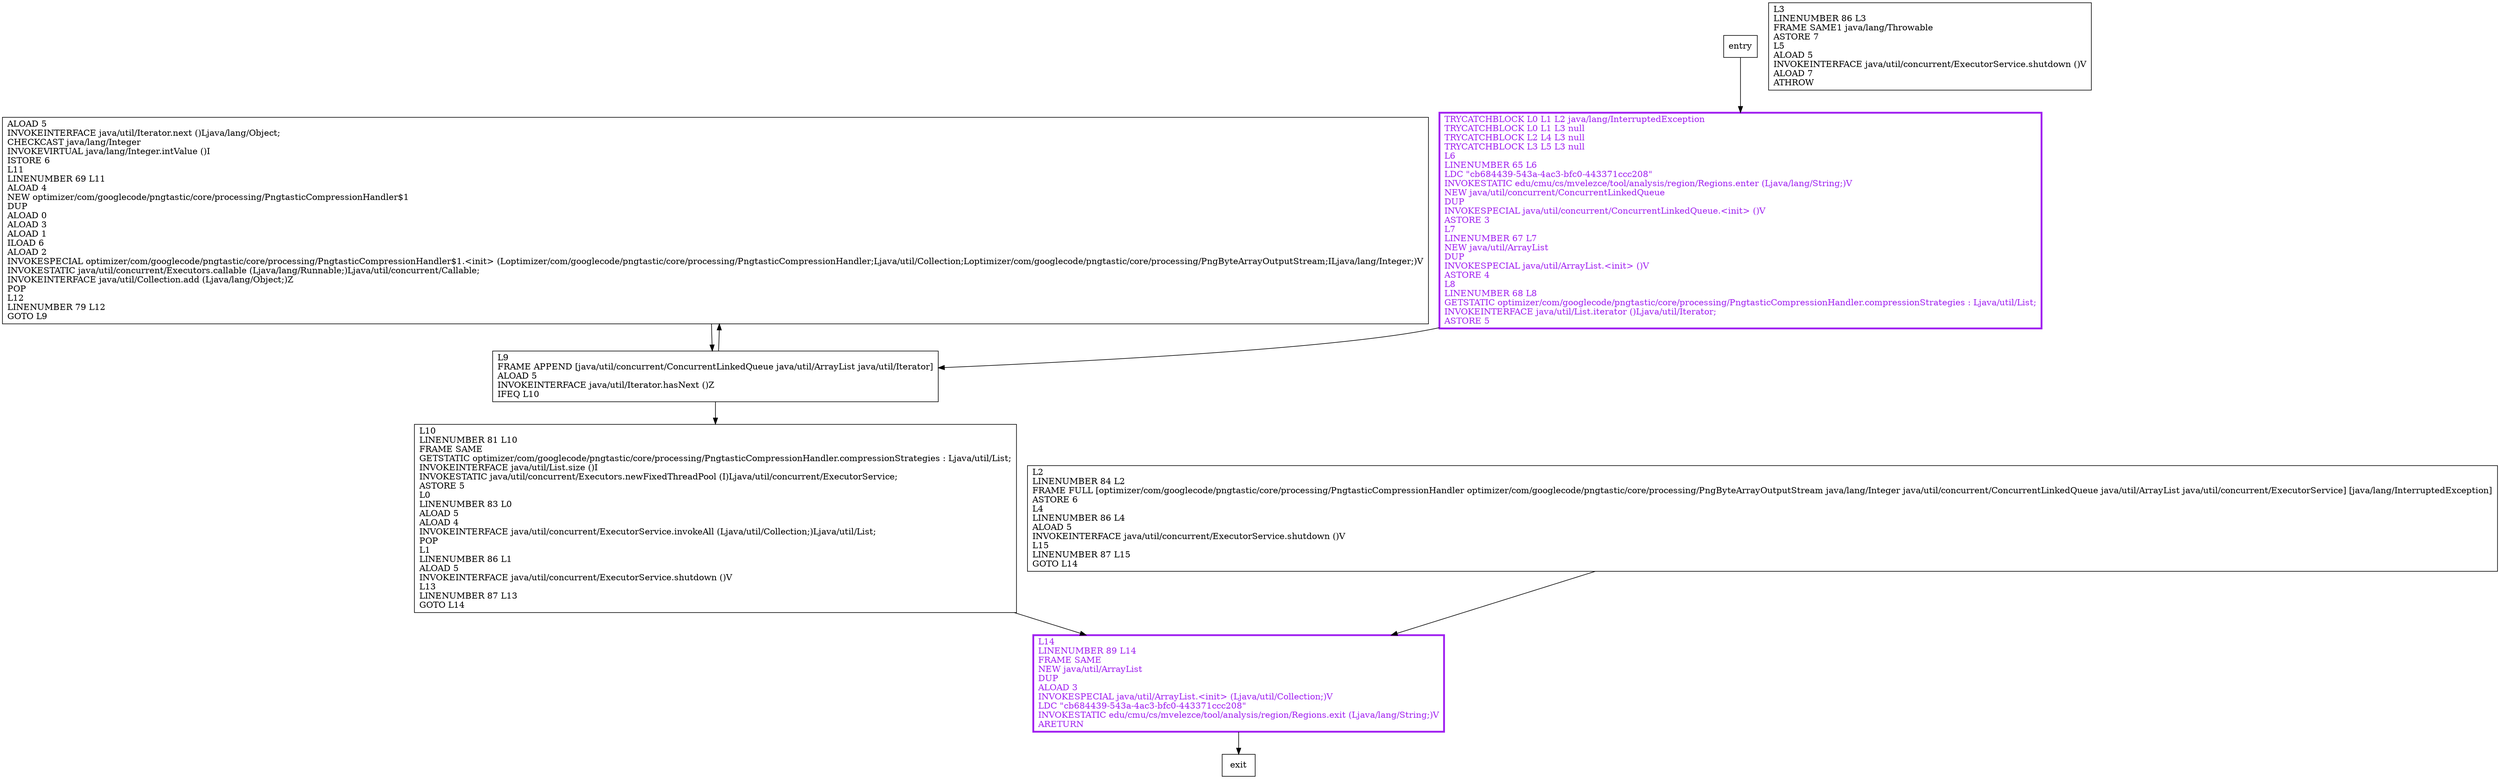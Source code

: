 digraph deflateImageDataConcurrently {
node [shape=record];
2003081809 [label="ALOAD 5\lINVOKEINTERFACE java/util/Iterator.next ()Ljava/lang/Object;\lCHECKCAST java/lang/Integer\lINVOKEVIRTUAL java/lang/Integer.intValue ()I\lISTORE 6\lL11\lLINENUMBER 69 L11\lALOAD 4\lNEW optimizer/com/googlecode/pngtastic/core/processing/PngtasticCompressionHandler$1\lDUP\lALOAD 0\lALOAD 3\lALOAD 1\lILOAD 6\lALOAD 2\lINVOKESPECIAL optimizer/com/googlecode/pngtastic/core/processing/PngtasticCompressionHandler$1.\<init\> (Loptimizer/com/googlecode/pngtastic/core/processing/PngtasticCompressionHandler;Ljava/util/Collection;Loptimizer/com/googlecode/pngtastic/core/processing/PngByteArrayOutputStream;ILjava/lang/Integer;)V\lINVOKESTATIC java/util/concurrent/Executors.callable (Ljava/lang/Runnable;)Ljava/util/concurrent/Callable;\lINVOKEINTERFACE java/util/Collection.add (Ljava/lang/Object;)Z\lPOP\lL12\lLINENUMBER 79 L12\lGOTO L9\l"];
1090641798 [label="L2\lLINENUMBER 84 L2\lFRAME FULL [optimizer/com/googlecode/pngtastic/core/processing/PngtasticCompressionHandler optimizer/com/googlecode/pngtastic/core/processing/PngByteArrayOutputStream java/lang/Integer java/util/concurrent/ConcurrentLinkedQueue java/util/ArrayList java/util/concurrent/ExecutorService] [java/lang/InterruptedException]\lASTORE 6\lL4\lLINENUMBER 86 L4\lALOAD 5\lINVOKEINTERFACE java/util/concurrent/ExecutorService.shutdown ()V\lL15\lLINENUMBER 87 L15\lGOTO L14\l"];
596298923 [label="L14\lLINENUMBER 89 L14\lFRAME SAME\lNEW java/util/ArrayList\lDUP\lALOAD 3\lINVOKESPECIAL java/util/ArrayList.\<init\> (Ljava/util/Collection;)V\lLDC \"cb684439-543a-4ac3-bfc0-443371ccc208\"\lINVOKESTATIC edu/cmu/cs/mvelezce/tool/analysis/region/Regions.exit (Ljava/lang/String;)V\lARETURN\l"];
308569061 [label="L3\lLINENUMBER 86 L3\lFRAME SAME1 java/lang/Throwable\lASTORE 7\lL5\lALOAD 5\lINVOKEINTERFACE java/util/concurrent/ExecutorService.shutdown ()V\lALOAD 7\lATHROW\l"];
1000086158 [label="TRYCATCHBLOCK L0 L1 L2 java/lang/InterruptedException\lTRYCATCHBLOCK L0 L1 L3 null\lTRYCATCHBLOCK L2 L4 L3 null\lTRYCATCHBLOCK L3 L5 L3 null\lL6\lLINENUMBER 65 L6\lLDC \"cb684439-543a-4ac3-bfc0-443371ccc208\"\lINVOKESTATIC edu/cmu/cs/mvelezce/tool/analysis/region/Regions.enter (Ljava/lang/String;)V\lNEW java/util/concurrent/ConcurrentLinkedQueue\lDUP\lINVOKESPECIAL java/util/concurrent/ConcurrentLinkedQueue.\<init\> ()V\lASTORE 3\lL7\lLINENUMBER 67 L7\lNEW java/util/ArrayList\lDUP\lINVOKESPECIAL java/util/ArrayList.\<init\> ()V\lASTORE 4\lL8\lLINENUMBER 68 L8\lGETSTATIC optimizer/com/googlecode/pngtastic/core/processing/PngtasticCompressionHandler.compressionStrategies : Ljava/util/List;\lINVOKEINTERFACE java/util/List.iterator ()Ljava/util/Iterator;\lASTORE 5\l"];
18644658 [label="L10\lLINENUMBER 81 L10\lFRAME SAME\lGETSTATIC optimizer/com/googlecode/pngtastic/core/processing/PngtasticCompressionHandler.compressionStrategies : Ljava/util/List;\lINVOKEINTERFACE java/util/List.size ()I\lINVOKESTATIC java/util/concurrent/Executors.newFixedThreadPool (I)Ljava/util/concurrent/ExecutorService;\lASTORE 5\lL0\lLINENUMBER 83 L0\lALOAD 5\lALOAD 4\lINVOKEINTERFACE java/util/concurrent/ExecutorService.invokeAll (Ljava/util/Collection;)Ljava/util/List;\lPOP\lL1\lLINENUMBER 86 L1\lALOAD 5\lINVOKEINTERFACE java/util/concurrent/ExecutorService.shutdown ()V\lL13\lLINENUMBER 87 L13\lGOTO L14\l"];
2014961996 [label="L9\lFRAME APPEND [java/util/concurrent/ConcurrentLinkedQueue java/util/ArrayList java/util/Iterator]\lALOAD 5\lINVOKEINTERFACE java/util/Iterator.hasNext ()Z\lIFEQ L10\l"];
entry;
exit;
entry -> 1000086158;
2003081809 -> 2014961996;
1090641798 -> 596298923;
596298923 -> exit;
1000086158 -> 2014961996;
18644658 -> 596298923;
2014961996 -> 2003081809;
2014961996 -> 18644658;
596298923[fontcolor="purple", penwidth=3, color="purple"];
1000086158[fontcolor="purple", penwidth=3, color="purple"];
}
